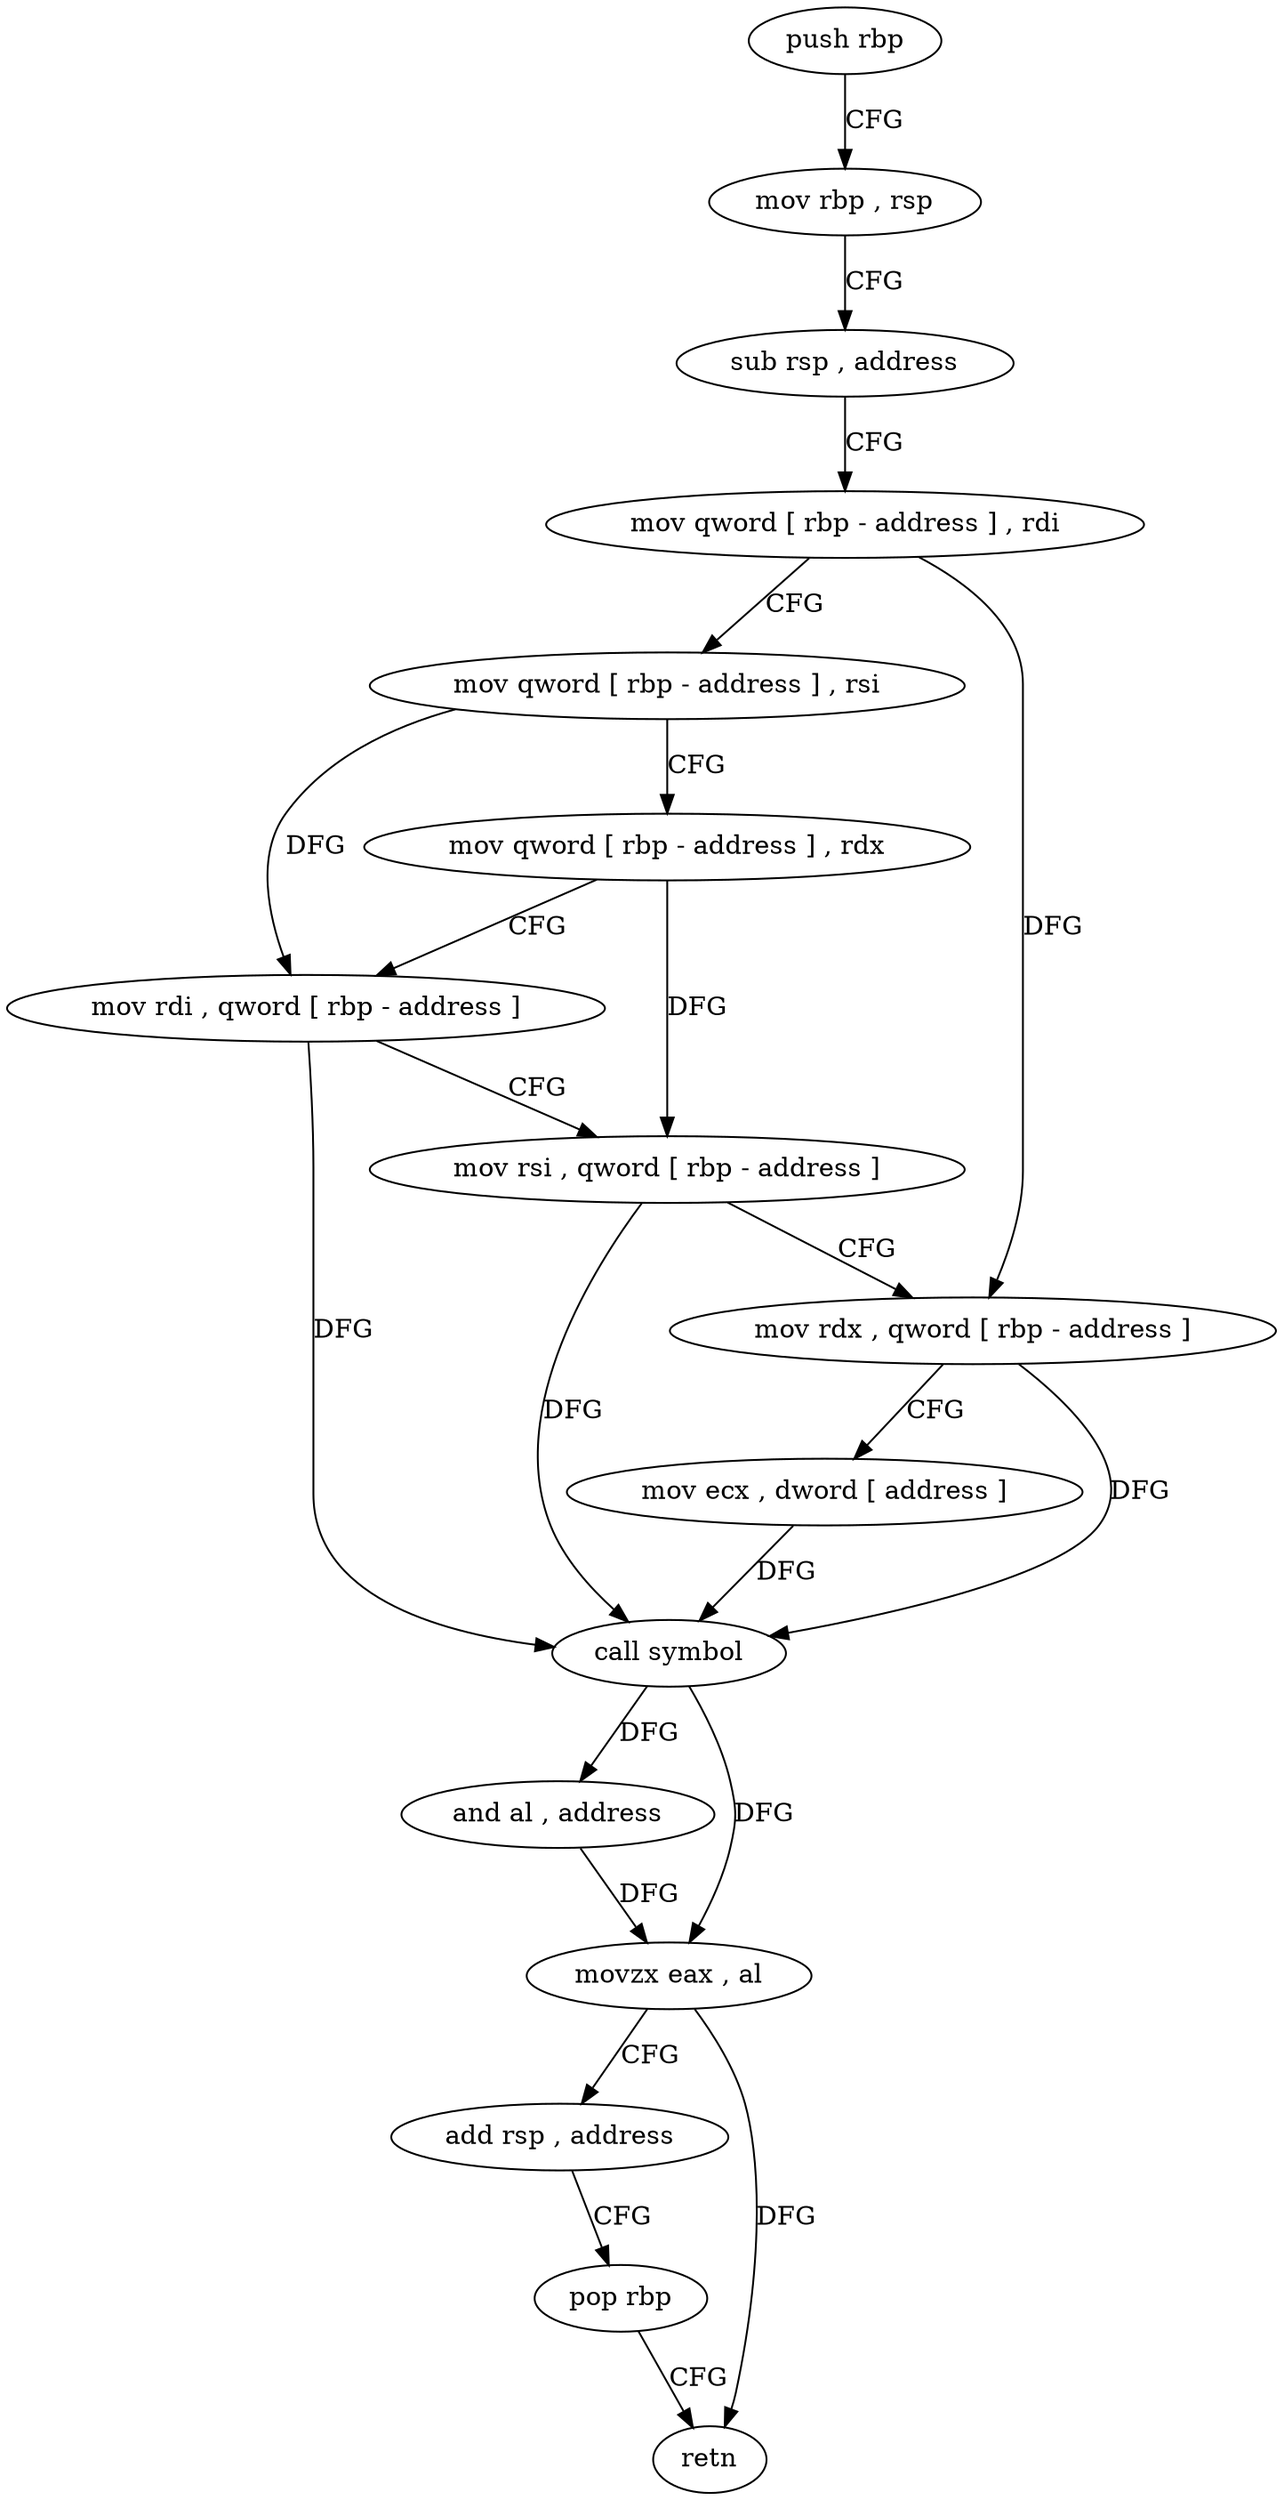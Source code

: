 digraph "func" {
"4276624" [label = "push rbp" ]
"4276625" [label = "mov rbp , rsp" ]
"4276628" [label = "sub rsp , address" ]
"4276632" [label = "mov qword [ rbp - address ] , rdi" ]
"4276636" [label = "mov qword [ rbp - address ] , rsi" ]
"4276640" [label = "mov qword [ rbp - address ] , rdx" ]
"4276644" [label = "mov rdi , qword [ rbp - address ]" ]
"4276648" [label = "mov rsi , qword [ rbp - address ]" ]
"4276652" [label = "mov rdx , qword [ rbp - address ]" ]
"4276656" [label = "mov ecx , dword [ address ]" ]
"4276663" [label = "call symbol" ]
"4276668" [label = "and al , address" ]
"4276670" [label = "movzx eax , al" ]
"4276673" [label = "add rsp , address" ]
"4276677" [label = "pop rbp" ]
"4276678" [label = "retn" ]
"4276624" -> "4276625" [ label = "CFG" ]
"4276625" -> "4276628" [ label = "CFG" ]
"4276628" -> "4276632" [ label = "CFG" ]
"4276632" -> "4276636" [ label = "CFG" ]
"4276632" -> "4276652" [ label = "DFG" ]
"4276636" -> "4276640" [ label = "CFG" ]
"4276636" -> "4276644" [ label = "DFG" ]
"4276640" -> "4276644" [ label = "CFG" ]
"4276640" -> "4276648" [ label = "DFG" ]
"4276644" -> "4276648" [ label = "CFG" ]
"4276644" -> "4276663" [ label = "DFG" ]
"4276648" -> "4276652" [ label = "CFG" ]
"4276648" -> "4276663" [ label = "DFG" ]
"4276652" -> "4276656" [ label = "CFG" ]
"4276652" -> "4276663" [ label = "DFG" ]
"4276656" -> "4276663" [ label = "DFG" ]
"4276663" -> "4276668" [ label = "DFG" ]
"4276663" -> "4276670" [ label = "DFG" ]
"4276668" -> "4276670" [ label = "DFG" ]
"4276670" -> "4276673" [ label = "CFG" ]
"4276670" -> "4276678" [ label = "DFG" ]
"4276673" -> "4276677" [ label = "CFG" ]
"4276677" -> "4276678" [ label = "CFG" ]
}
